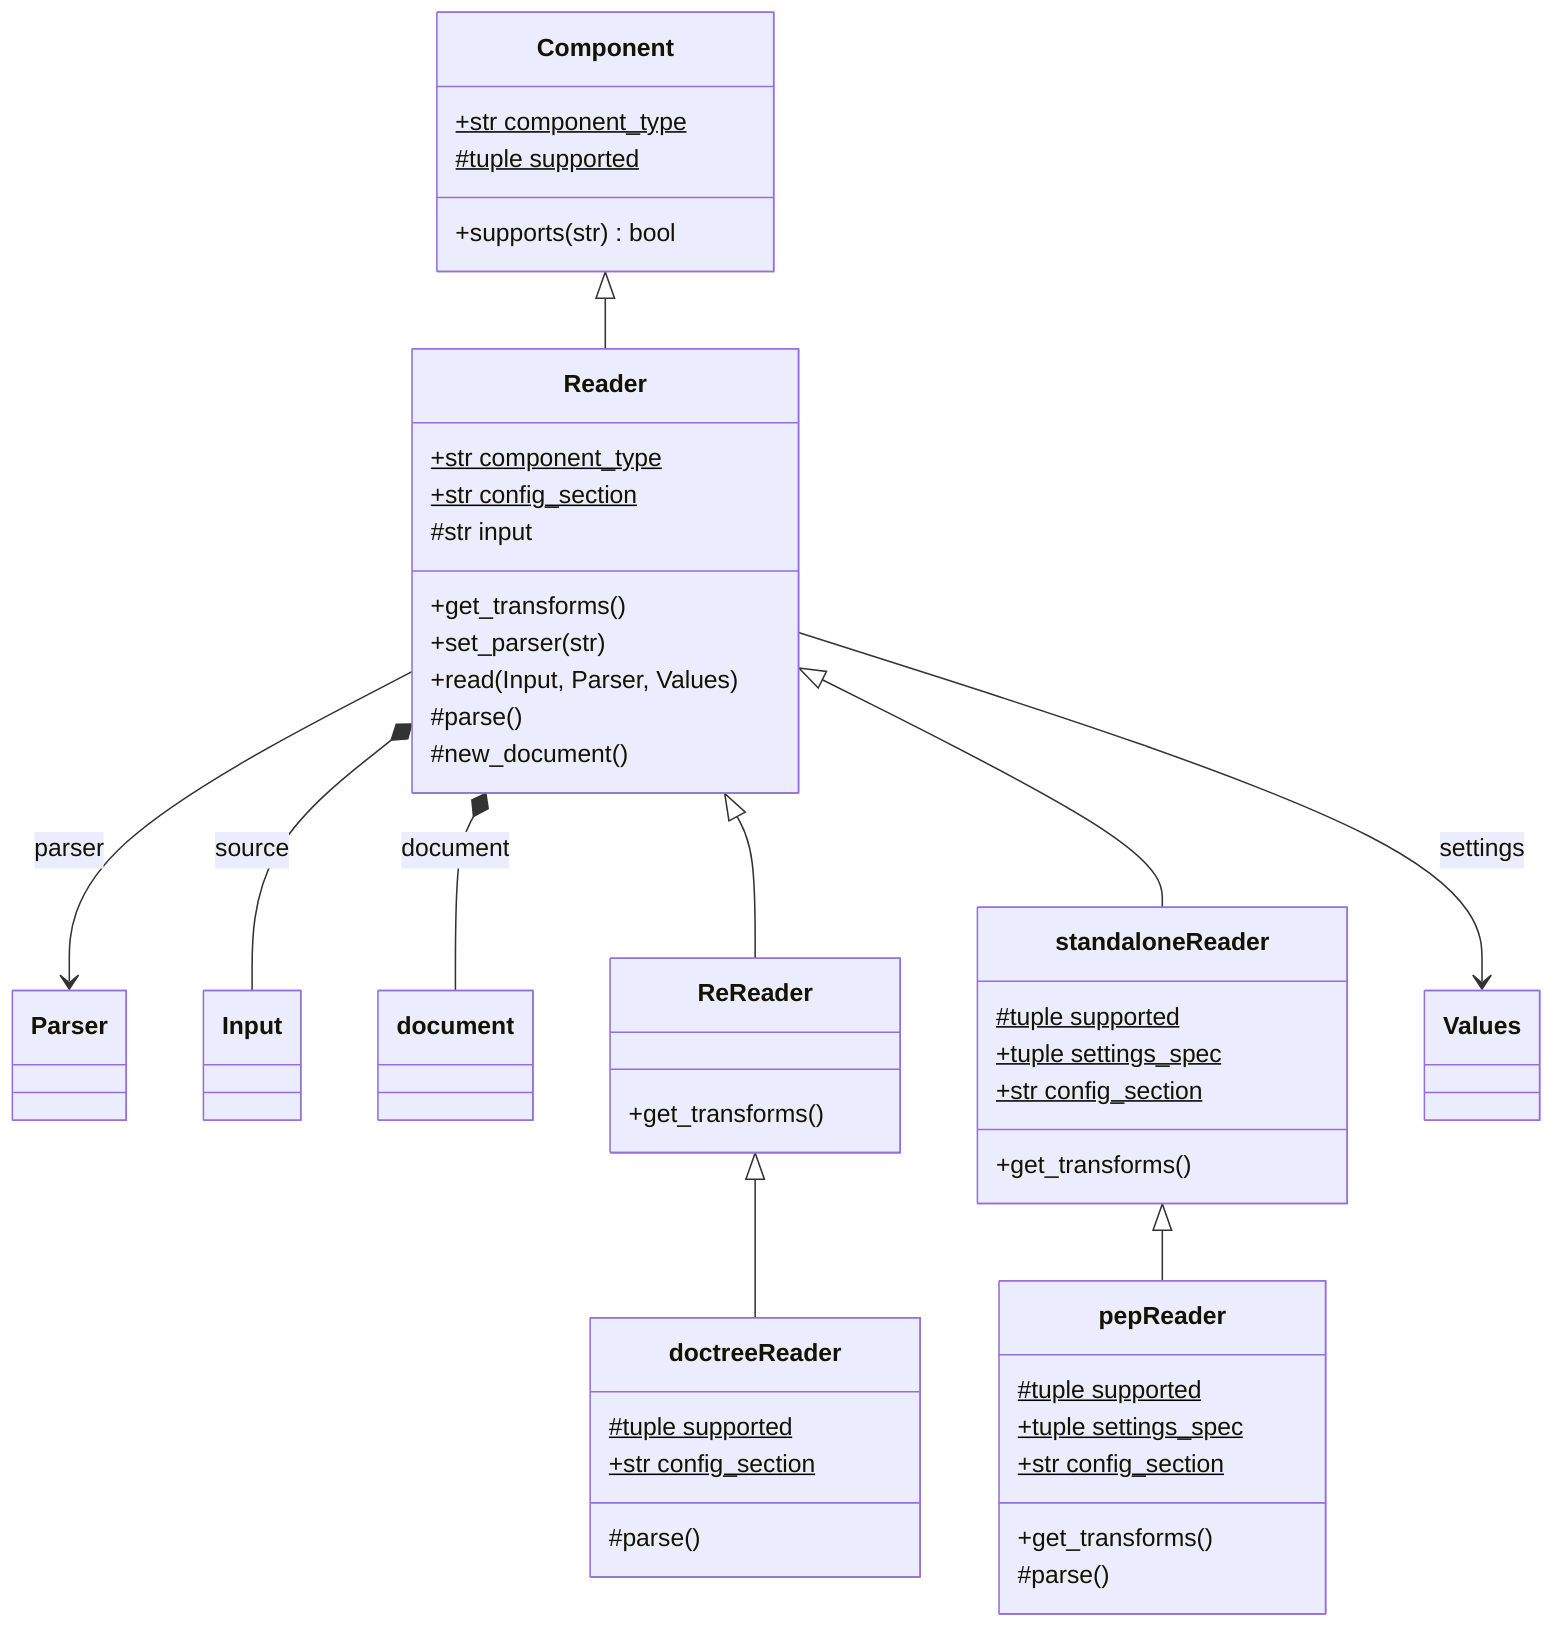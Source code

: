 classDiagram
    direction TB
    Reader --> Parser: parser
    Reader *-- Input: source
    Reader *-- document: document

    Component <|-- Reader
        Reader <|-- ReReader
            ReReader <|-- doctreeReader
        Reader <|-- standaloneReader
            standaloneReader <|-- pepReader
    Reader --> Values: settings

    class Component{
        +str component_type$
        #tuple supported$
        +supports(str) bool
    }

    class Reader{
        +str component_type$
        +str config_section$
        #str input

        +get_transforms()
        +set_parser(str)
        +read(Input, Parser, Values)
        #parse()
        #new_document()
    }

    class ReReader{
        +get_transforms()
    }

    class doctreeReader{
        #tuple supported$
        +str config_section$
        #parse()
    }

    class standaloneReader{
        #tuple supported$
        +tuple settings_spec$
        +str config_section$
        +get_transforms()
    }

    class pepReader{
        #tuple supported$
        +tuple settings_spec$
        +str config_section$
        +get_transforms()
        #parse()
    }